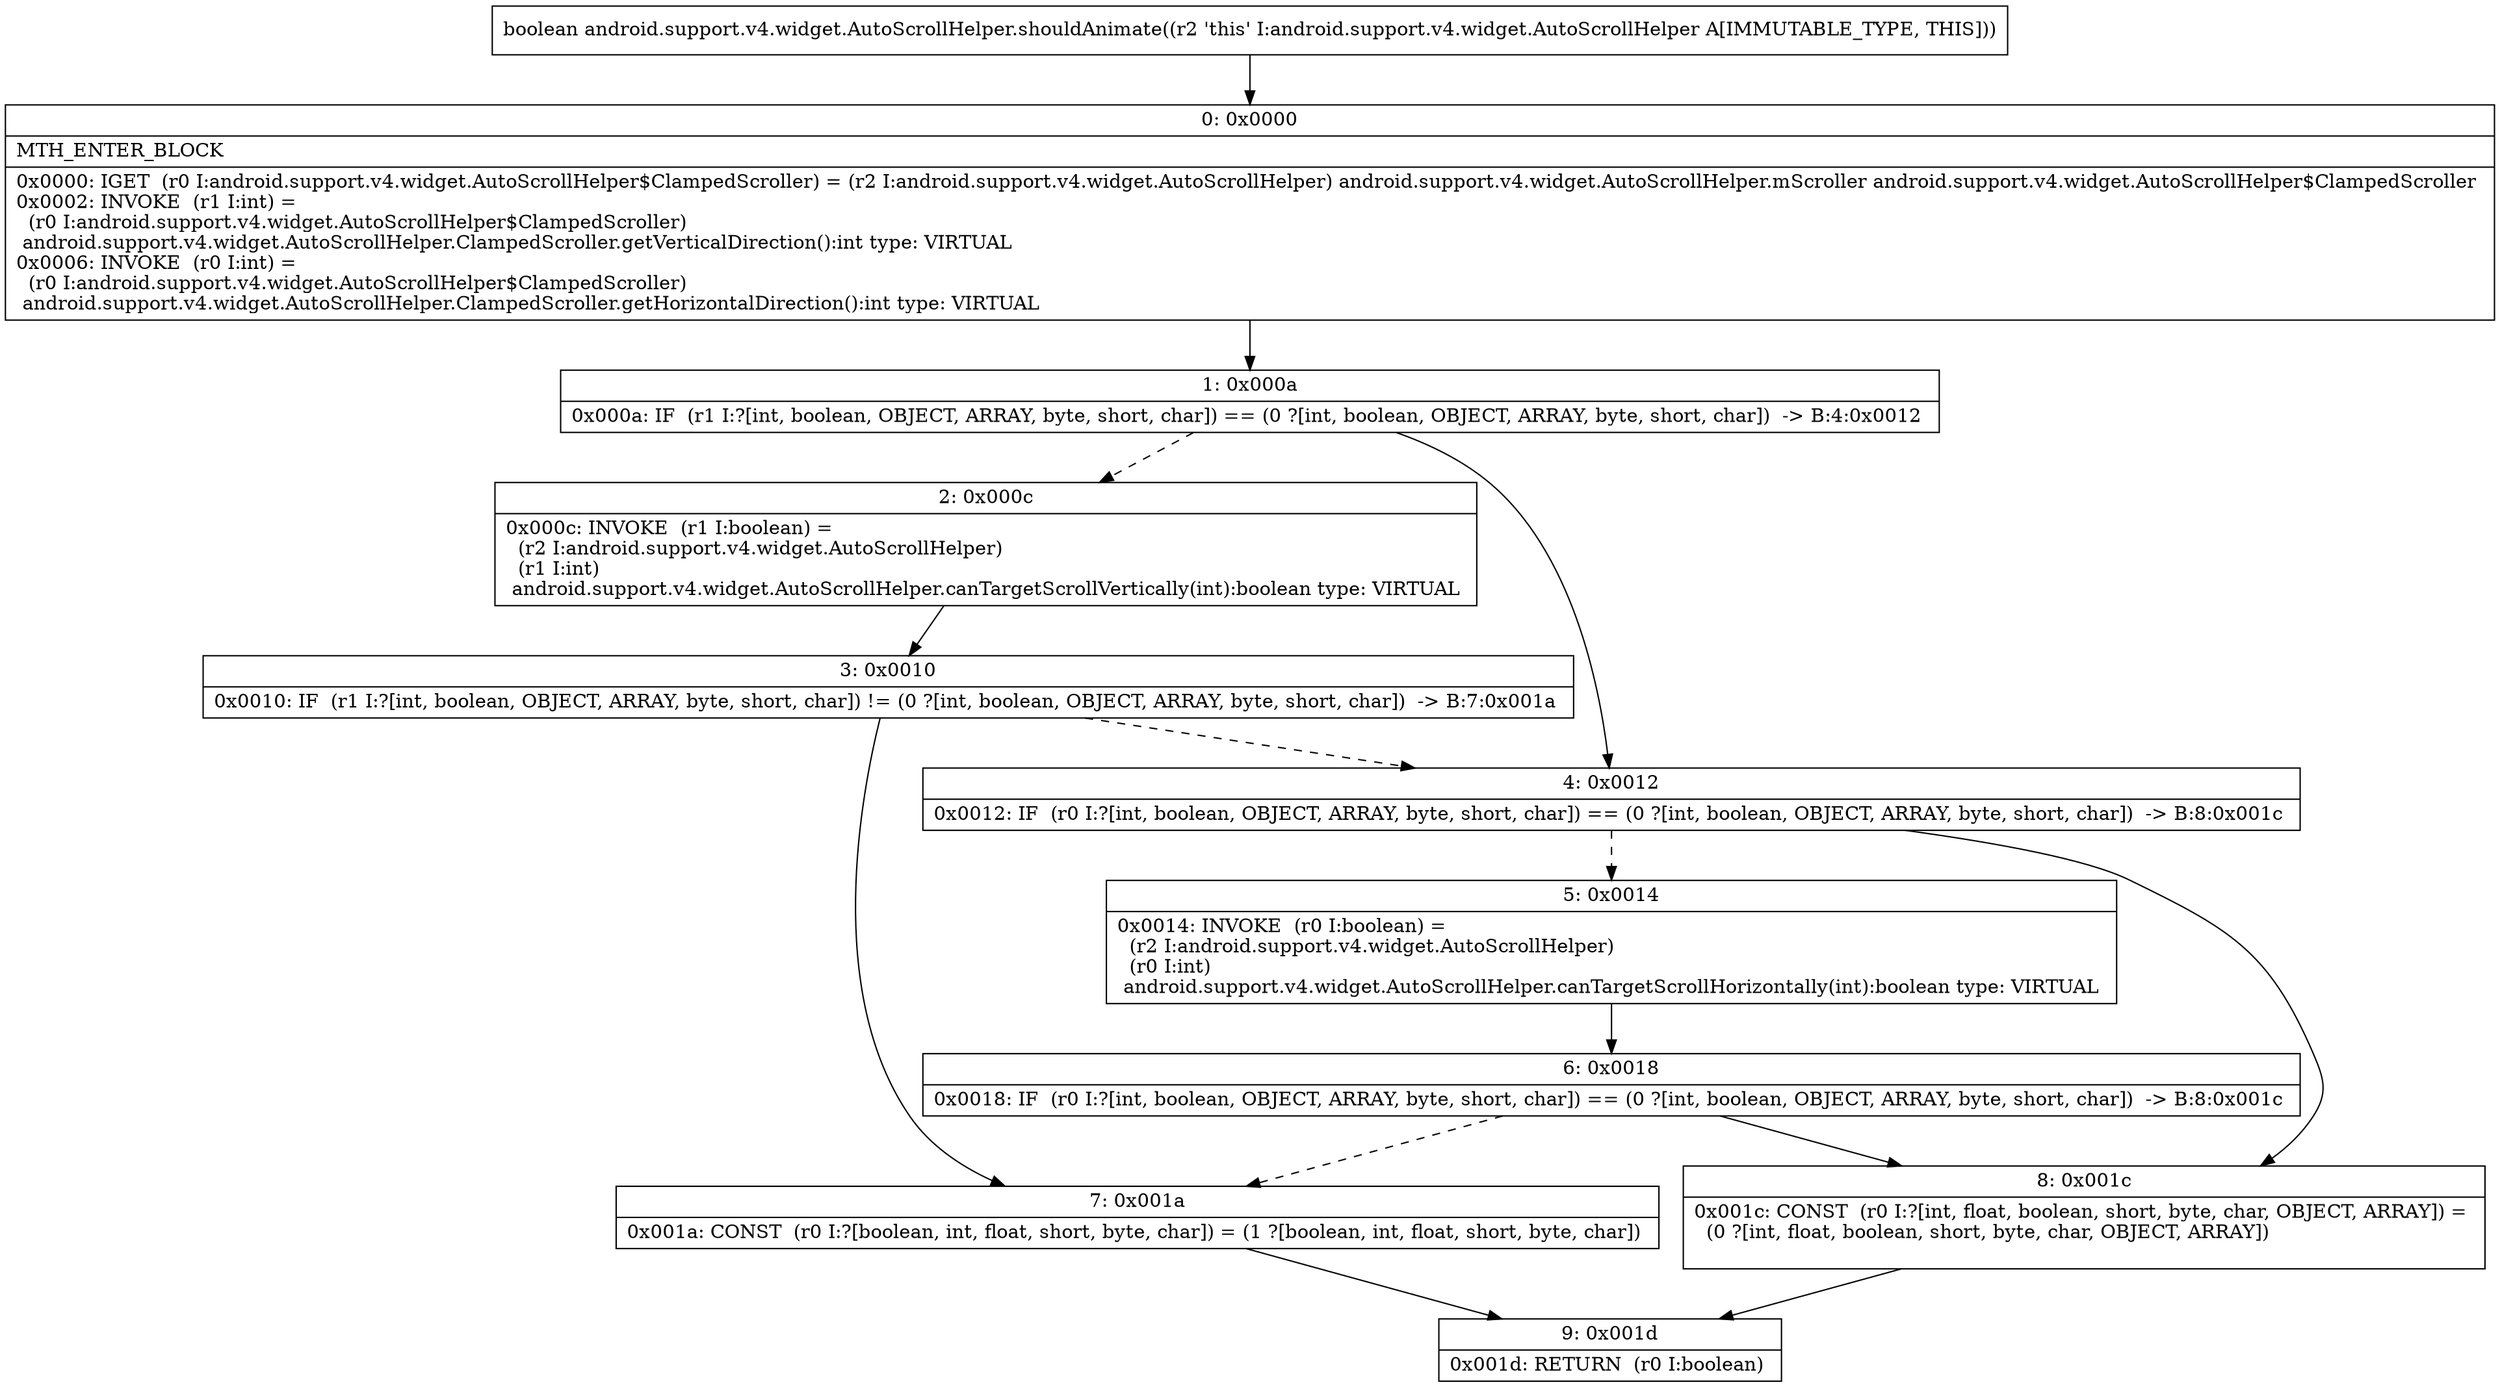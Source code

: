 digraph "CFG forandroid.support.v4.widget.AutoScrollHelper.shouldAnimate()Z" {
Node_0 [shape=record,label="{0\:\ 0x0000|MTH_ENTER_BLOCK\l|0x0000: IGET  (r0 I:android.support.v4.widget.AutoScrollHelper$ClampedScroller) = (r2 I:android.support.v4.widget.AutoScrollHelper) android.support.v4.widget.AutoScrollHelper.mScroller android.support.v4.widget.AutoScrollHelper$ClampedScroller \l0x0002: INVOKE  (r1 I:int) = \l  (r0 I:android.support.v4.widget.AutoScrollHelper$ClampedScroller)\l android.support.v4.widget.AutoScrollHelper.ClampedScroller.getVerticalDirection():int type: VIRTUAL \l0x0006: INVOKE  (r0 I:int) = \l  (r0 I:android.support.v4.widget.AutoScrollHelper$ClampedScroller)\l android.support.v4.widget.AutoScrollHelper.ClampedScroller.getHorizontalDirection():int type: VIRTUAL \l}"];
Node_1 [shape=record,label="{1\:\ 0x000a|0x000a: IF  (r1 I:?[int, boolean, OBJECT, ARRAY, byte, short, char]) == (0 ?[int, boolean, OBJECT, ARRAY, byte, short, char])  \-\> B:4:0x0012 \l}"];
Node_2 [shape=record,label="{2\:\ 0x000c|0x000c: INVOKE  (r1 I:boolean) = \l  (r2 I:android.support.v4.widget.AutoScrollHelper)\l  (r1 I:int)\l android.support.v4.widget.AutoScrollHelper.canTargetScrollVertically(int):boolean type: VIRTUAL \l}"];
Node_3 [shape=record,label="{3\:\ 0x0010|0x0010: IF  (r1 I:?[int, boolean, OBJECT, ARRAY, byte, short, char]) != (0 ?[int, boolean, OBJECT, ARRAY, byte, short, char])  \-\> B:7:0x001a \l}"];
Node_4 [shape=record,label="{4\:\ 0x0012|0x0012: IF  (r0 I:?[int, boolean, OBJECT, ARRAY, byte, short, char]) == (0 ?[int, boolean, OBJECT, ARRAY, byte, short, char])  \-\> B:8:0x001c \l}"];
Node_5 [shape=record,label="{5\:\ 0x0014|0x0014: INVOKE  (r0 I:boolean) = \l  (r2 I:android.support.v4.widget.AutoScrollHelper)\l  (r0 I:int)\l android.support.v4.widget.AutoScrollHelper.canTargetScrollHorizontally(int):boolean type: VIRTUAL \l}"];
Node_6 [shape=record,label="{6\:\ 0x0018|0x0018: IF  (r0 I:?[int, boolean, OBJECT, ARRAY, byte, short, char]) == (0 ?[int, boolean, OBJECT, ARRAY, byte, short, char])  \-\> B:8:0x001c \l}"];
Node_7 [shape=record,label="{7\:\ 0x001a|0x001a: CONST  (r0 I:?[boolean, int, float, short, byte, char]) = (1 ?[boolean, int, float, short, byte, char]) \l}"];
Node_8 [shape=record,label="{8\:\ 0x001c|0x001c: CONST  (r0 I:?[int, float, boolean, short, byte, char, OBJECT, ARRAY]) = \l  (0 ?[int, float, boolean, short, byte, char, OBJECT, ARRAY])\l \l}"];
Node_9 [shape=record,label="{9\:\ 0x001d|0x001d: RETURN  (r0 I:boolean) \l}"];
MethodNode[shape=record,label="{boolean android.support.v4.widget.AutoScrollHelper.shouldAnimate((r2 'this' I:android.support.v4.widget.AutoScrollHelper A[IMMUTABLE_TYPE, THIS])) }"];
MethodNode -> Node_0;
Node_0 -> Node_1;
Node_1 -> Node_2[style=dashed];
Node_1 -> Node_4;
Node_2 -> Node_3;
Node_3 -> Node_4[style=dashed];
Node_3 -> Node_7;
Node_4 -> Node_5[style=dashed];
Node_4 -> Node_8;
Node_5 -> Node_6;
Node_6 -> Node_7[style=dashed];
Node_6 -> Node_8;
Node_7 -> Node_9;
Node_8 -> Node_9;
}

